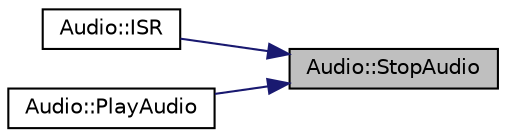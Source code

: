 digraph "Audio::StopAudio"
{
 // LATEX_PDF_SIZE
  edge [fontname="Helvetica",fontsize="10",labelfontname="Helvetica",labelfontsize="10"];
  node [fontname="Helvetica",fontsize="10",shape=record];
  rankdir="RL";
  Node1 [label="Audio::StopAudio",height=0.2,width=0.4,color="black", fillcolor="grey75", style="filled", fontcolor="black",tooltip="Stops the currently running audio."];
  Node1 -> Node2 [dir="back",color="midnightblue",fontsize="10",style="solid",fontname="Helvetica"];
  Node2 [label="Audio::ISR",height=0.2,width=0.4,color="black", fillcolor="white", style="filled",URL="$namespaceAudio.html#a306d5291e0e4308ebdd04eff7211efd9",tooltip="Interrupt service routine that will get triggered when the timer hits TOP."];
  Node1 -> Node3 [dir="back",color="midnightblue",fontsize="10",style="solid",fontname="Helvetica"];
  Node3 [label="Audio::PlayAudio",height=0.2,width=0.4,color="black", fillcolor="white", style="filled",URL="$namespaceAudio.html#a7fbf1dd4a24b28ed3a9c3ec5f6947f47",tooltip="Plays the given audio."];
}
